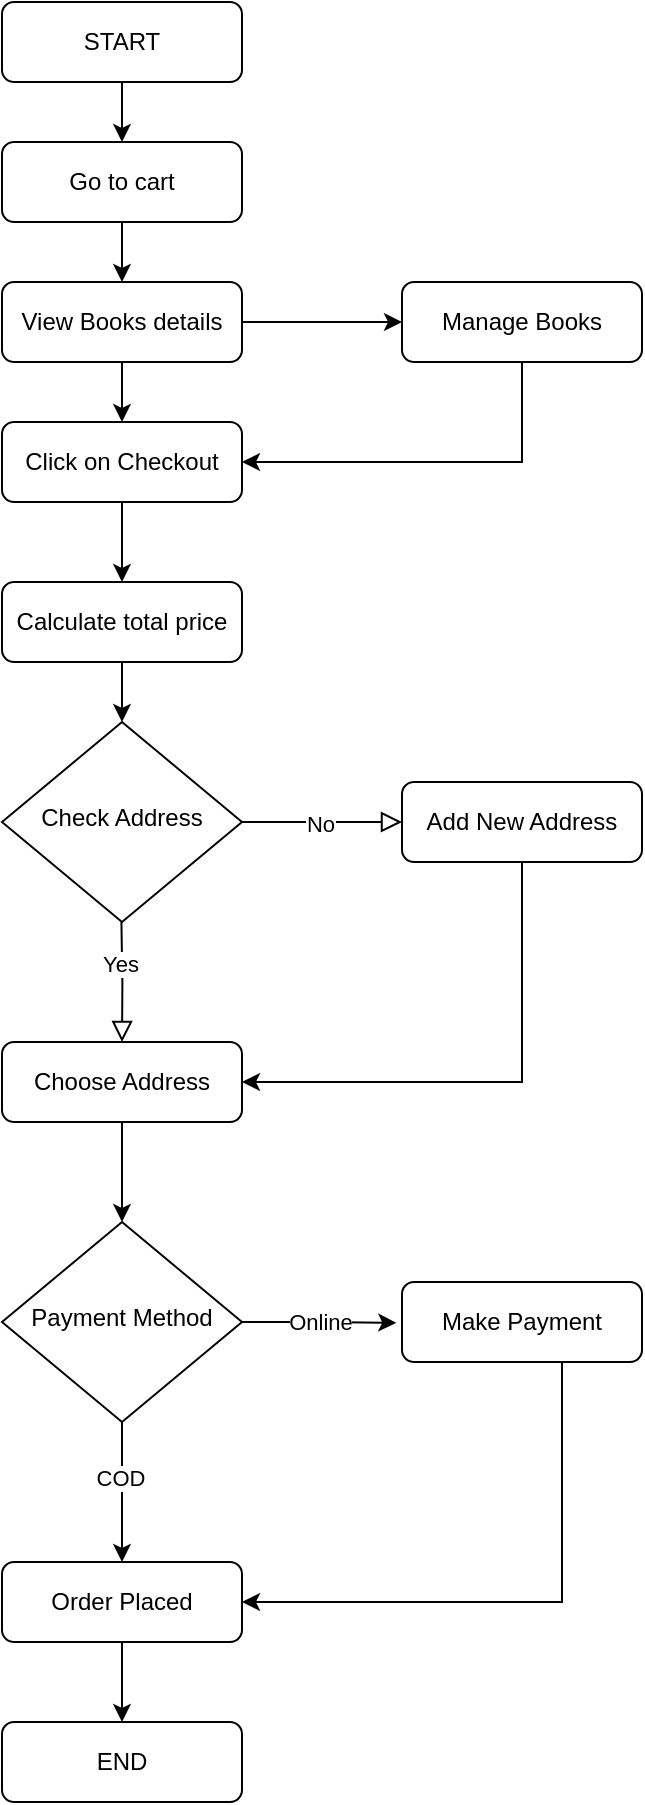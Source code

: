 <mxfile version="22.0.2" type="device">
  <diagram name="Page-1" id="zY425rwXbiQ6FOjkqSpR">
    <mxGraphModel dx="1276" dy="1464" grid="1" gridSize="10" guides="1" tooltips="1" connect="1" arrows="1" fold="1" page="1" pageScale="1" pageWidth="1100" pageHeight="850" math="0" shadow="0">
      <root>
        <mxCell id="0" />
        <mxCell id="1" parent="0" />
        <mxCell id="LwMLyOjT3IUViBWPHPFo-14" style="edgeStyle=orthogonalEdgeStyle;rounded=0;orthogonalLoop=1;jettySize=auto;html=1;" parent="1" source="LwMLyOjT3IUViBWPHPFo-19" target="spLL9lU-yYkcL4JaqJ1p-28" edge="1">
          <mxGeometry relative="1" as="geometry" />
        </mxCell>
        <mxCell id="LwMLyOjT3IUViBWPHPFo-23" style="edgeStyle=orthogonalEdgeStyle;rounded=0;orthogonalLoop=1;jettySize=auto;html=1;entryX=0.5;entryY=0;entryDx=0;entryDy=0;" parent="1" source="spLL9lU-yYkcL4JaqJ1p-2" target="LwMLyOjT3IUViBWPHPFo-19" edge="1">
          <mxGeometry relative="1" as="geometry" />
        </mxCell>
        <mxCell id="spLL9lU-yYkcL4JaqJ1p-2" value="Go to cart" style="rounded=1;whiteSpace=wrap;html=1;fontSize=12;glass=0;strokeWidth=1;shadow=0;" parent="1" vertex="1">
          <mxGeometry x="160" y="-10" width="120" height="40" as="geometry" />
        </mxCell>
        <mxCell id="spLL9lU-yYkcL4JaqJ1p-14" value="START" style="rounded=1;whiteSpace=wrap;html=1;fontSize=12;glass=0;strokeWidth=1;shadow=0;" parent="1" vertex="1">
          <mxGeometry x="160" y="-80" width="120" height="40" as="geometry" />
        </mxCell>
        <mxCell id="LwMLyOjT3IUViBWPHPFo-3" style="edgeStyle=orthogonalEdgeStyle;rounded=0;orthogonalLoop=1;jettySize=auto;html=1;entryX=0.5;entryY=0;entryDx=0;entryDy=0;" parent="1" source="spLL9lU-yYkcL4JaqJ1p-16" target="LwMLyOjT3IUViBWPHPFo-2" edge="1">
          <mxGeometry relative="1" as="geometry" />
        </mxCell>
        <mxCell id="spLL9lU-yYkcL4JaqJ1p-16" value="Choose Address" style="rounded=1;whiteSpace=wrap;html=1;fontSize=12;glass=0;strokeWidth=1;shadow=0;" parent="1" vertex="1">
          <mxGeometry x="160" y="440" width="120" height="40" as="geometry" />
        </mxCell>
        <mxCell id="LwMLyOjT3IUViBWPHPFo-15" style="edgeStyle=orthogonalEdgeStyle;rounded=0;orthogonalLoop=1;jettySize=auto;html=1;entryX=1;entryY=0.5;entryDx=0;entryDy=0;" parent="1" source="spLL9lU-yYkcL4JaqJ1p-19" target="spLL9lU-yYkcL4JaqJ1p-16" edge="1">
          <mxGeometry relative="1" as="geometry">
            <Array as="points">
              <mxPoint x="420" y="460" />
            </Array>
          </mxGeometry>
        </mxCell>
        <mxCell id="spLL9lU-yYkcL4JaqJ1p-19" value="Add New Address" style="rounded=1;whiteSpace=wrap;html=1;fontSize=12;glass=0;strokeWidth=1;shadow=0;" parent="1" vertex="1">
          <mxGeometry x="360" y="310" width="120" height="40" as="geometry" />
        </mxCell>
        <mxCell id="LwMLyOjT3IUViBWPHPFo-12" style="edgeStyle=orthogonalEdgeStyle;rounded=0;orthogonalLoop=1;jettySize=auto;html=1;" parent="1" source="spLL9lU-yYkcL4JaqJ1p-26" target="LwMLyOjT3IUViBWPHPFo-7" edge="1">
          <mxGeometry relative="1" as="geometry" />
        </mxCell>
        <mxCell id="spLL9lU-yYkcL4JaqJ1p-26" value="Order Placed" style="rounded=1;whiteSpace=wrap;html=1;fontSize=12;glass=0;strokeWidth=1;shadow=0;" parent="1" vertex="1">
          <mxGeometry x="160" y="700" width="120" height="40" as="geometry" />
        </mxCell>
        <mxCell id="spLL9lU-yYkcL4JaqJ1p-29" value="Check Address" style="rhombus;whiteSpace=wrap;html=1;shadow=0;fontFamily=Helvetica;fontSize=12;align=center;strokeWidth=1;spacing=6;spacingTop=-4;" parent="1" vertex="1">
          <mxGeometry x="160" y="280" width="120" height="100" as="geometry" />
        </mxCell>
        <mxCell id="spLL9lU-yYkcL4JaqJ1p-30" value="" style="rounded=0;html=1;jettySize=auto;orthogonalLoop=1;fontSize=11;endArrow=block;endFill=0;endSize=8;strokeWidth=1;shadow=0;labelBackgroundColor=none;edgeStyle=orthogonalEdgeStyle;exitX=1;exitY=0.5;exitDx=0;exitDy=0;entryX=0;entryY=0.5;entryDx=0;entryDy=0;" parent="1" source="spLL9lU-yYkcL4JaqJ1p-29" target="spLL9lU-yYkcL4JaqJ1p-19" edge="1">
          <mxGeometry x="0.333" y="20" relative="1" as="geometry">
            <mxPoint as="offset" />
            <mxPoint x="320" y="340" as="sourcePoint" />
            <mxPoint x="320" y="410" as="targetPoint" />
          </mxGeometry>
        </mxCell>
        <mxCell id="spLL9lU-yYkcL4JaqJ1p-31" value="No" style="edgeLabel;html=1;align=center;verticalAlign=middle;resizable=0;points=[];" parent="spLL9lU-yYkcL4JaqJ1p-30" vertex="1" connectable="0">
          <mxGeometry x="-0.32" y="-2" relative="1" as="geometry">
            <mxPoint x="12" y="-1" as="offset" />
          </mxGeometry>
        </mxCell>
        <mxCell id="spLL9lU-yYkcL4JaqJ1p-32" value="" style="rounded=0;html=1;jettySize=auto;orthogonalLoop=1;fontSize=11;endArrow=block;endFill=0;endSize=8;strokeWidth=1;shadow=0;labelBackgroundColor=none;edgeStyle=orthogonalEdgeStyle;" parent="1" edge="1">
          <mxGeometry x="0.333" y="20" relative="1" as="geometry">
            <mxPoint as="offset" />
            <mxPoint x="219.71" y="380" as="sourcePoint" />
            <mxPoint x="220" y="440" as="targetPoint" />
          </mxGeometry>
        </mxCell>
        <mxCell id="spLL9lU-yYkcL4JaqJ1p-33" value="Yes" style="edgeLabel;html=1;align=center;verticalAlign=middle;resizable=0;points=[];" parent="spLL9lU-yYkcL4JaqJ1p-32" vertex="1" connectable="0">
          <mxGeometry x="-0.32" y="-2" relative="1" as="geometry">
            <mxPoint x="1" as="offset" />
          </mxGeometry>
        </mxCell>
        <mxCell id="LwMLyOjT3IUViBWPHPFo-17" style="edgeStyle=orthogonalEdgeStyle;rounded=0;orthogonalLoop=1;jettySize=auto;html=1;entryX=0.5;entryY=0;entryDx=0;entryDy=0;" parent="1" source="spLL9lU-yYkcL4JaqJ1p-28" target="LwMLyOjT3IUViBWPHPFo-16" edge="1">
          <mxGeometry relative="1" as="geometry" />
        </mxCell>
        <mxCell id="spLL9lU-yYkcL4JaqJ1p-28" value="Click on Checkout" style="rounded=1;whiteSpace=wrap;html=1;fontSize=12;glass=0;strokeWidth=1;shadow=0;" parent="1" vertex="1">
          <mxGeometry x="160" y="130" width="120" height="40" as="geometry" />
        </mxCell>
        <mxCell id="LwMLyOjT3IUViBWPHPFo-8" style="edgeStyle=orthogonalEdgeStyle;rounded=0;orthogonalLoop=1;jettySize=auto;html=1;entryX=0.5;entryY=0;entryDx=0;entryDy=0;" parent="1" source="LwMLyOjT3IUViBWPHPFo-2" target="spLL9lU-yYkcL4JaqJ1p-26" edge="1">
          <mxGeometry relative="1" as="geometry" />
        </mxCell>
        <mxCell id="LwMLyOjT3IUViBWPHPFo-9" value="COD" style="edgeLabel;html=1;align=center;verticalAlign=middle;resizable=0;points=[];" parent="LwMLyOjT3IUViBWPHPFo-8" vertex="1" connectable="0">
          <mxGeometry x="-0.211" y="-1" relative="1" as="geometry">
            <mxPoint as="offset" />
          </mxGeometry>
        </mxCell>
        <mxCell id="LwMLyOjT3IUViBWPHPFo-2" value="Payment Method" style="rhombus;whiteSpace=wrap;html=1;shadow=0;fontFamily=Helvetica;fontSize=12;align=center;strokeWidth=1;spacing=6;spacingTop=-4;" parent="1" vertex="1">
          <mxGeometry x="160" y="530" width="120" height="100" as="geometry" />
        </mxCell>
        <mxCell id="LwMLyOjT3IUViBWPHPFo-10" style="edgeStyle=orthogonalEdgeStyle;rounded=0;orthogonalLoop=1;jettySize=auto;html=1;entryX=1;entryY=0.5;entryDx=0;entryDy=0;" parent="1" source="LwMLyOjT3IUViBWPHPFo-4" target="spLL9lU-yYkcL4JaqJ1p-26" edge="1">
          <mxGeometry relative="1" as="geometry">
            <Array as="points">
              <mxPoint x="440" y="720" />
            </Array>
          </mxGeometry>
        </mxCell>
        <mxCell id="LwMLyOjT3IUViBWPHPFo-4" value="Make Payment" style="rounded=1;whiteSpace=wrap;html=1;fontSize=12;glass=0;strokeWidth=1;shadow=0;" parent="1" vertex="1">
          <mxGeometry x="360" y="560" width="120" height="40" as="geometry" />
        </mxCell>
        <mxCell id="LwMLyOjT3IUViBWPHPFo-5" style="edgeStyle=orthogonalEdgeStyle;rounded=0;orthogonalLoop=1;jettySize=auto;html=1;entryX=-0.024;entryY=0.51;entryDx=0;entryDy=0;entryPerimeter=0;" parent="1" source="LwMLyOjT3IUViBWPHPFo-2" target="LwMLyOjT3IUViBWPHPFo-4" edge="1">
          <mxGeometry relative="1" as="geometry" />
        </mxCell>
        <mxCell id="LwMLyOjT3IUViBWPHPFo-6" value="Online" style="edgeLabel;html=1;align=center;verticalAlign=middle;resizable=0;points=[];" parent="LwMLyOjT3IUViBWPHPFo-5" vertex="1" connectable="0">
          <mxGeometry x="-0.201" y="-1" relative="1" as="geometry">
            <mxPoint x="8" y="-1" as="offset" />
          </mxGeometry>
        </mxCell>
        <mxCell id="LwMLyOjT3IUViBWPHPFo-7" value="END" style="rounded=1;whiteSpace=wrap;html=1;fontSize=12;glass=0;strokeWidth=1;shadow=0;" parent="1" vertex="1">
          <mxGeometry x="160" y="780" width="120" height="40" as="geometry" />
        </mxCell>
        <mxCell id="LwMLyOjT3IUViBWPHPFo-13" style="edgeStyle=orthogonalEdgeStyle;rounded=0;orthogonalLoop=1;jettySize=auto;html=1;" parent="1" source="spLL9lU-yYkcL4JaqJ1p-14" target="spLL9lU-yYkcL4JaqJ1p-2" edge="1">
          <mxGeometry relative="1" as="geometry" />
        </mxCell>
        <mxCell id="LwMLyOjT3IUViBWPHPFo-18" style="edgeStyle=orthogonalEdgeStyle;rounded=0;orthogonalLoop=1;jettySize=auto;html=1;entryX=0.5;entryY=0;entryDx=0;entryDy=0;" parent="1" source="LwMLyOjT3IUViBWPHPFo-16" target="spLL9lU-yYkcL4JaqJ1p-29" edge="1">
          <mxGeometry relative="1" as="geometry" />
        </mxCell>
        <mxCell id="LwMLyOjT3IUViBWPHPFo-16" value="Calculate total price" style="rounded=1;whiteSpace=wrap;html=1;fontSize=12;glass=0;strokeWidth=1;shadow=0;" parent="1" vertex="1">
          <mxGeometry x="160" y="210" width="120" height="40" as="geometry" />
        </mxCell>
        <mxCell id="LwMLyOjT3IUViBWPHPFo-24" style="edgeStyle=orthogonalEdgeStyle;rounded=0;orthogonalLoop=1;jettySize=auto;html=1;entryX=0;entryY=0.5;entryDx=0;entryDy=0;" parent="1" source="LwMLyOjT3IUViBWPHPFo-19" target="LwMLyOjT3IUViBWPHPFo-21" edge="1">
          <mxGeometry relative="1" as="geometry" />
        </mxCell>
        <mxCell id="LwMLyOjT3IUViBWPHPFo-19" value="View Books details" style="rounded=1;whiteSpace=wrap;html=1;fontSize=12;glass=0;strokeWidth=1;shadow=0;" parent="1" vertex="1">
          <mxGeometry x="160" y="60" width="120" height="40" as="geometry" />
        </mxCell>
        <mxCell id="LwMLyOjT3IUViBWPHPFo-25" style="edgeStyle=orthogonalEdgeStyle;rounded=0;orthogonalLoop=1;jettySize=auto;html=1;entryX=1;entryY=0.5;entryDx=0;entryDy=0;" parent="1" source="LwMLyOjT3IUViBWPHPFo-21" target="spLL9lU-yYkcL4JaqJ1p-28" edge="1">
          <mxGeometry relative="1" as="geometry">
            <Array as="points">
              <mxPoint x="420" y="150" />
            </Array>
          </mxGeometry>
        </mxCell>
        <mxCell id="LwMLyOjT3IUViBWPHPFo-21" value="Manage Books" style="rounded=1;whiteSpace=wrap;html=1;fontSize=12;glass=0;strokeWidth=1;shadow=0;" parent="1" vertex="1">
          <mxGeometry x="360" y="60" width="120" height="40" as="geometry" />
        </mxCell>
      </root>
    </mxGraphModel>
  </diagram>
</mxfile>
